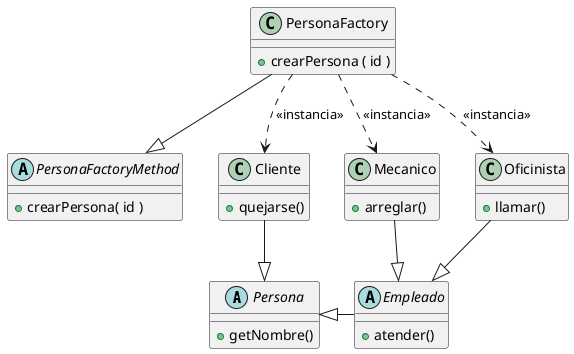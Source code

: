 @startuml Factory Method
	abstract class Persona{
		+ getNombre()
	}

	abstract class Empleado{
		+ atender()
	}
	
	abstract class PersonaFactoryMethod{
		+ crearPersona( id )
	}

	' Implementacion
	' 1 - Cliente
	' 2 - Empleado
	' 3 - Mecanico
	class PersonaFactory{
		+ crearPersona ( id )
	}
	class Cliente{
		+ quejarse()
	}
	class Mecanico{
		+ arreglar()
	}
	class Oficinista{
		+ llamar()
	}
	PersonaFactory --|> PersonaFactoryMethod
	PersonaFactory ..> Cliente : <<instancia>>
	PersonaFactory ..> Mecanico : <<instancia>>
	PersonaFactory ..> Oficinista : <<instancia>>
	Cliente --|> Persona
	Empleado -left-|> Persona

	Mecanico --|> Empleado
	Oficinista --|> Empleado

@enduml
